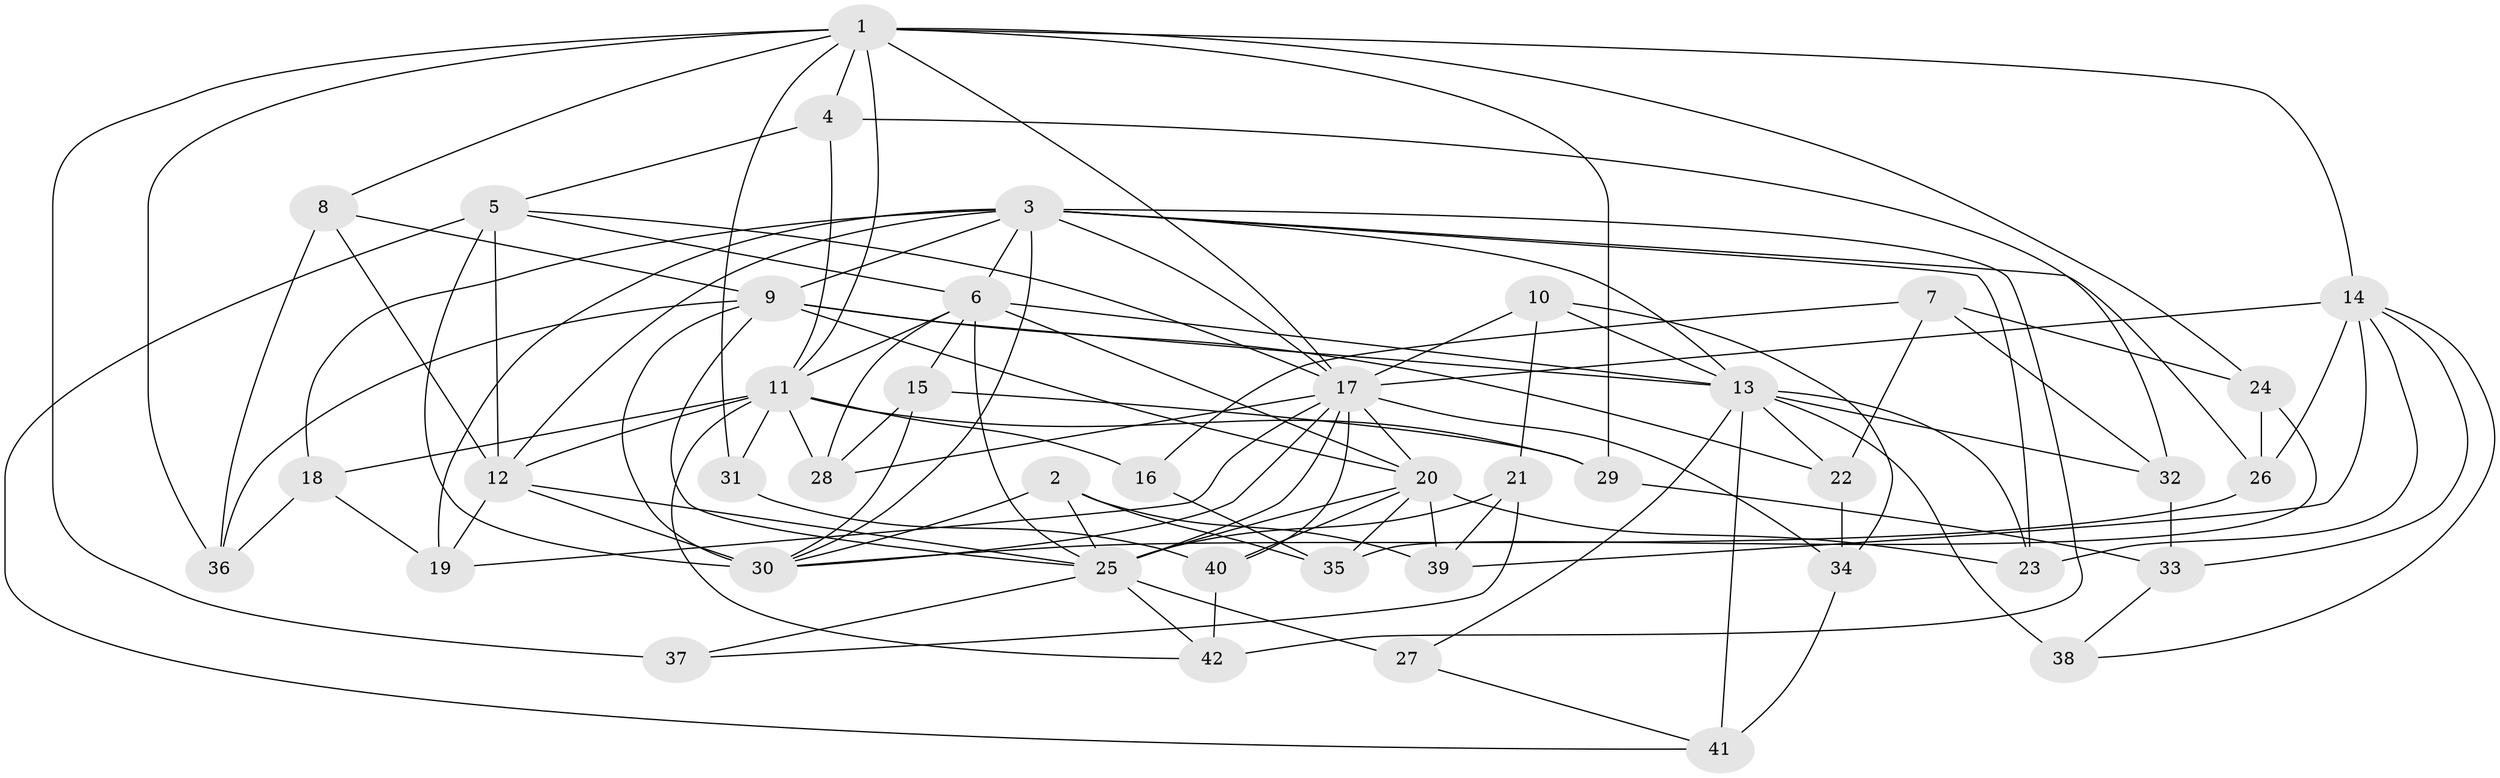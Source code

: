 // original degree distribution, {4: 1.0}
// Generated by graph-tools (version 1.1) at 2025/37/03/09/25 02:37:59]
// undirected, 42 vertices, 113 edges
graph export_dot {
graph [start="1"]
  node [color=gray90,style=filled];
  1;
  2;
  3;
  4;
  5;
  6;
  7;
  8;
  9;
  10;
  11;
  12;
  13;
  14;
  15;
  16;
  17;
  18;
  19;
  20;
  21;
  22;
  23;
  24;
  25;
  26;
  27;
  28;
  29;
  30;
  31;
  32;
  33;
  34;
  35;
  36;
  37;
  38;
  39;
  40;
  41;
  42;
  1 -- 4 [weight=1.0];
  1 -- 8 [weight=1.0];
  1 -- 11 [weight=1.0];
  1 -- 14 [weight=2.0];
  1 -- 17 [weight=1.0];
  1 -- 24 [weight=1.0];
  1 -- 29 [weight=1.0];
  1 -- 31 [weight=1.0];
  1 -- 36 [weight=1.0];
  1 -- 37 [weight=2.0];
  2 -- 25 [weight=1.0];
  2 -- 30 [weight=1.0];
  2 -- 35 [weight=1.0];
  2 -- 39 [weight=1.0];
  3 -- 6 [weight=1.0];
  3 -- 9 [weight=1.0];
  3 -- 12 [weight=2.0];
  3 -- 13 [weight=1.0];
  3 -- 17 [weight=1.0];
  3 -- 18 [weight=1.0];
  3 -- 19 [weight=1.0];
  3 -- 23 [weight=1.0];
  3 -- 26 [weight=1.0];
  3 -- 30 [weight=1.0];
  3 -- 42 [weight=1.0];
  4 -- 5 [weight=1.0];
  4 -- 11 [weight=1.0];
  4 -- 32 [weight=1.0];
  5 -- 6 [weight=1.0];
  5 -- 12 [weight=1.0];
  5 -- 17 [weight=1.0];
  5 -- 30 [weight=3.0];
  5 -- 41 [weight=1.0];
  6 -- 11 [weight=1.0];
  6 -- 13 [weight=1.0];
  6 -- 15 [weight=1.0];
  6 -- 20 [weight=1.0];
  6 -- 25 [weight=1.0];
  6 -- 28 [weight=1.0];
  7 -- 16 [weight=1.0];
  7 -- 22 [weight=1.0];
  7 -- 24 [weight=1.0];
  7 -- 32 [weight=1.0];
  8 -- 9 [weight=1.0];
  8 -- 12 [weight=1.0];
  8 -- 36 [weight=1.0];
  9 -- 13 [weight=2.0];
  9 -- 20 [weight=3.0];
  9 -- 22 [weight=1.0];
  9 -- 25 [weight=2.0];
  9 -- 30 [weight=1.0];
  9 -- 36 [weight=1.0];
  10 -- 13 [weight=1.0];
  10 -- 17 [weight=1.0];
  10 -- 21 [weight=1.0];
  10 -- 34 [weight=1.0];
  11 -- 12 [weight=1.0];
  11 -- 16 [weight=2.0];
  11 -- 18 [weight=1.0];
  11 -- 28 [weight=1.0];
  11 -- 29 [weight=1.0];
  11 -- 31 [weight=2.0];
  11 -- 42 [weight=1.0];
  12 -- 19 [weight=1.0];
  12 -- 25 [weight=1.0];
  12 -- 30 [weight=1.0];
  13 -- 22 [weight=1.0];
  13 -- 23 [weight=1.0];
  13 -- 27 [weight=1.0];
  13 -- 32 [weight=1.0];
  13 -- 38 [weight=2.0];
  13 -- 41 [weight=1.0];
  14 -- 17 [weight=1.0];
  14 -- 23 [weight=1.0];
  14 -- 26 [weight=1.0];
  14 -- 33 [weight=1.0];
  14 -- 38 [weight=1.0];
  14 -- 39 [weight=1.0];
  15 -- 28 [weight=1.0];
  15 -- 29 [weight=1.0];
  15 -- 30 [weight=1.0];
  16 -- 35 [weight=1.0];
  17 -- 19 [weight=1.0];
  17 -- 20 [weight=1.0];
  17 -- 25 [weight=1.0];
  17 -- 28 [weight=1.0];
  17 -- 30 [weight=1.0];
  17 -- 34 [weight=1.0];
  17 -- 40 [weight=1.0];
  18 -- 19 [weight=1.0];
  18 -- 36 [weight=1.0];
  20 -- 23 [weight=1.0];
  20 -- 25 [weight=1.0];
  20 -- 35 [weight=1.0];
  20 -- 39 [weight=1.0];
  20 -- 40 [weight=1.0];
  21 -- 25 [weight=1.0];
  21 -- 37 [weight=1.0];
  21 -- 39 [weight=1.0];
  22 -- 34 [weight=1.0];
  24 -- 26 [weight=1.0];
  24 -- 35 [weight=1.0];
  25 -- 27 [weight=2.0];
  25 -- 37 [weight=1.0];
  25 -- 42 [weight=1.0];
  26 -- 30 [weight=1.0];
  27 -- 41 [weight=1.0];
  29 -- 33 [weight=1.0];
  31 -- 40 [weight=1.0];
  32 -- 33 [weight=1.0];
  33 -- 38 [weight=1.0];
  34 -- 41 [weight=1.0];
  40 -- 42 [weight=1.0];
}

